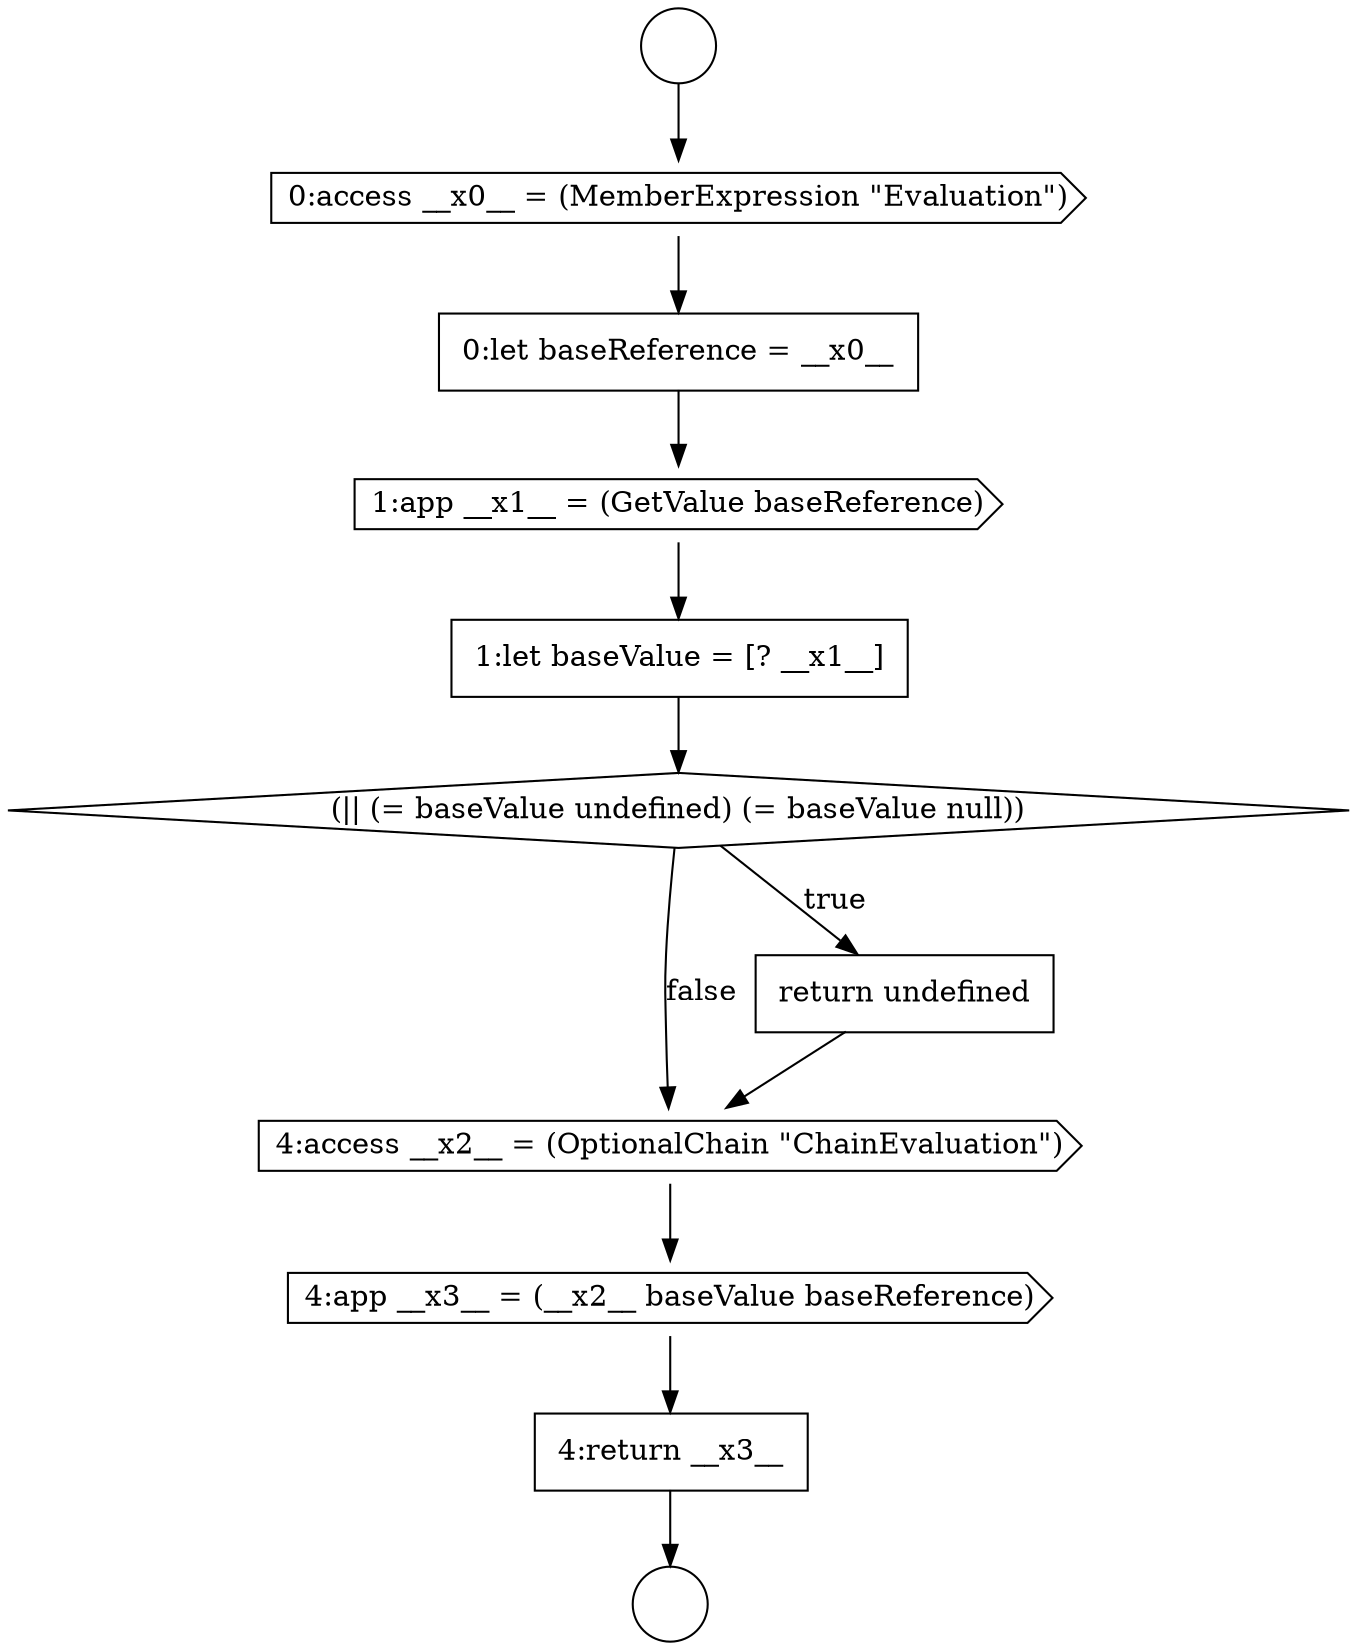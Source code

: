 digraph {
  node4835 [shape=cds, label=<<font color="black">4:access __x2__ = (OptionalChain &quot;ChainEvaluation&quot;)</font>> color="black" fillcolor="white" style=filled]
  node4830 [shape=none, margin=0, label=<<font color="black">
    <table border="0" cellborder="1" cellspacing="0" cellpadding="10">
      <tr><td align="left">0:let baseReference = __x0__</td></tr>
    </table>
  </font>> color="black" fillcolor="white" style=filled]
  node4836 [shape=cds, label=<<font color="black">4:app __x3__ = (__x2__ baseValue baseReference)</font>> color="black" fillcolor="white" style=filled]
  node4829 [shape=cds, label=<<font color="black">0:access __x0__ = (MemberExpression &quot;Evaluation&quot;)</font>> color="black" fillcolor="white" style=filled]
  node4837 [shape=none, margin=0, label=<<font color="black">
    <table border="0" cellborder="1" cellspacing="0" cellpadding="10">
      <tr><td align="left">4:return __x3__</td></tr>
    </table>
  </font>> color="black" fillcolor="white" style=filled]
  node4828 [shape=circle label=" " color="black" fillcolor="white" style=filled]
  node4833 [shape=diamond, label=<<font color="black">(|| (= baseValue undefined) (= baseValue null))</font>> color="black" fillcolor="white" style=filled]
  node4834 [shape=none, margin=0, label=<<font color="black">
    <table border="0" cellborder="1" cellspacing="0" cellpadding="10">
      <tr><td align="left">return undefined</td></tr>
    </table>
  </font>> color="black" fillcolor="white" style=filled]
  node4831 [shape=cds, label=<<font color="black">1:app __x1__ = (GetValue baseReference)</font>> color="black" fillcolor="white" style=filled]
  node4832 [shape=none, margin=0, label=<<font color="black">
    <table border="0" cellborder="1" cellspacing="0" cellpadding="10">
      <tr><td align="left">1:let baseValue = [? __x1__]</td></tr>
    </table>
  </font>> color="black" fillcolor="white" style=filled]
  node4827 [shape=circle label=" " color="black" fillcolor="white" style=filled]
  node4832 -> node4833 [ color="black"]
  node4835 -> node4836 [ color="black"]
  node4827 -> node4829 [ color="black"]
  node4834 -> node4835 [ color="black"]
  node4829 -> node4830 [ color="black"]
  node4833 -> node4834 [label=<<font color="black">true</font>> color="black"]
  node4833 -> node4835 [label=<<font color="black">false</font>> color="black"]
  node4837 -> node4828 [ color="black"]
  node4836 -> node4837 [ color="black"]
  node4830 -> node4831 [ color="black"]
  node4831 -> node4832 [ color="black"]
}
